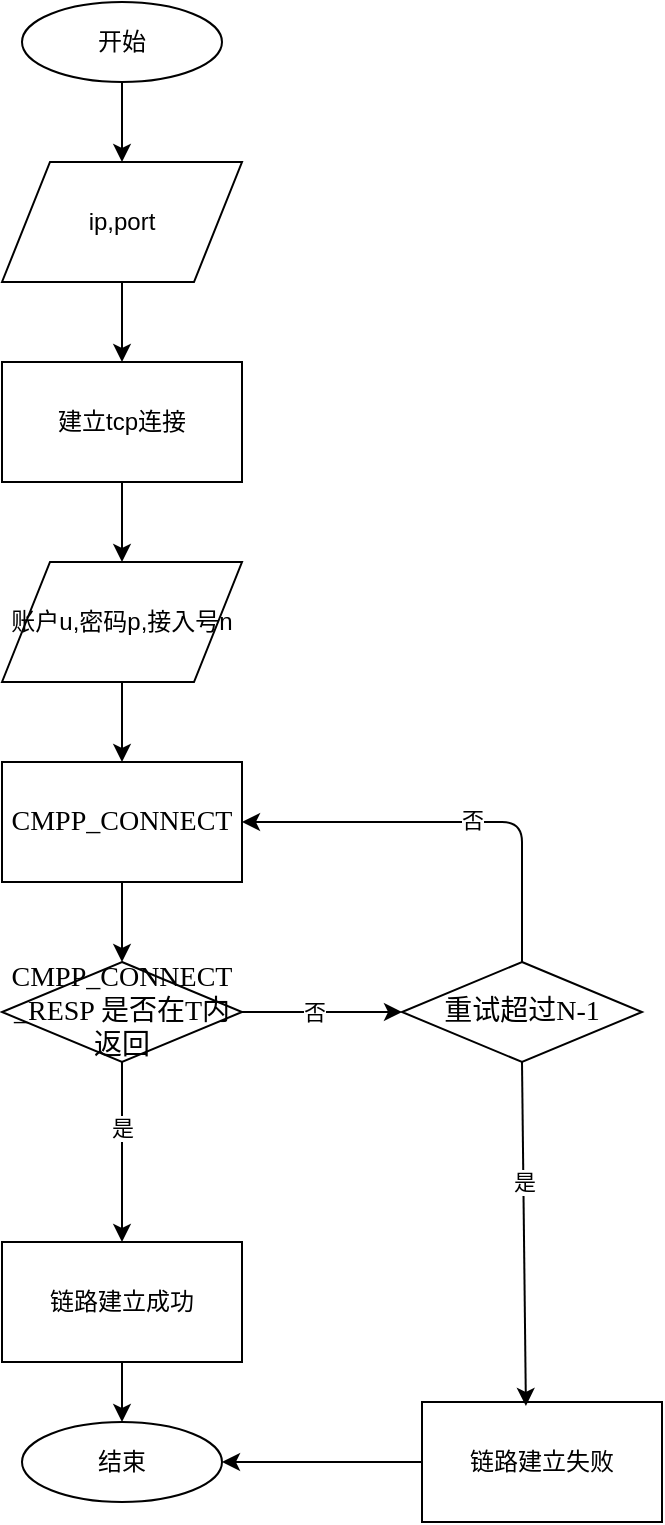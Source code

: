 <mxfile version="13.1.1" type="github">
  <diagram id="0-RFVuraUf7fSvYIvw6F" name="Page-1">
    <mxGraphModel dx="1422" dy="713" grid="1" gridSize="10" guides="1" tooltips="1" connect="1" arrows="1" fold="1" page="1" pageScale="1" pageWidth="827" pageHeight="1169" math="0" shadow="0">
      <root>
        <mxCell id="0" />
        <mxCell id="1" parent="0" />
        <mxCell id="lWT4EILyouGZOtEGmvAP-1" value="开始" style="ellipse;whiteSpace=wrap;html=1;" vertex="1" parent="1">
          <mxGeometry x="100" y="70" width="100" height="40" as="geometry" />
        </mxCell>
        <mxCell id="lWT4EILyouGZOtEGmvAP-3" value="结束" style="ellipse;whiteSpace=wrap;html=1;" vertex="1" parent="1">
          <mxGeometry x="100" y="780" width="100" height="40" as="geometry" />
        </mxCell>
        <mxCell id="lWT4EILyouGZOtEGmvAP-4" value="&lt;span lang=&quot;EN-US&quot; style=&quot;font-size: 10.5pt ; font-family: &amp;#34;times new roman&amp;#34; , serif&quot;&gt;CMPP­_CONNECT&lt;/span&gt;" style="rounded=0;whiteSpace=wrap;html=1;" vertex="1" parent="1">
          <mxGeometry x="90" y="450" width="120" height="60" as="geometry" />
        </mxCell>
        <mxCell id="lWT4EILyouGZOtEGmvAP-5" value="ip,port" style="shape=parallelogram;perimeter=parallelogramPerimeter;whiteSpace=wrap;html=1;" vertex="1" parent="1">
          <mxGeometry x="90" y="150" width="120" height="60" as="geometry" />
        </mxCell>
        <mxCell id="lWT4EILyouGZOtEGmvAP-6" value="建立tcp连接" style="rounded=0;whiteSpace=wrap;html=1;" vertex="1" parent="1">
          <mxGeometry x="90" y="250" width="120" height="60" as="geometry" />
        </mxCell>
        <mxCell id="lWT4EILyouGZOtEGmvAP-7" value="账户u,密码p,接入号n" style="shape=parallelogram;perimeter=parallelogramPerimeter;whiteSpace=wrap;html=1;" vertex="1" parent="1">
          <mxGeometry x="90" y="350" width="120" height="60" as="geometry" />
        </mxCell>
        <mxCell id="lWT4EILyouGZOtEGmvAP-8" value="&lt;span style=&quot;font-family: &amp;#34;times new roman&amp;#34; , serif ; font-size: 14px&quot;&gt;CMPP­_CONNECT&lt;br&gt;_RESP 是否在T内返回&lt;br&gt;&lt;/span&gt;" style="rhombus;whiteSpace=wrap;html=1;" vertex="1" parent="1">
          <mxGeometry x="90" y="550" width="120" height="50" as="geometry" />
        </mxCell>
        <mxCell id="lWT4EILyouGZOtEGmvAP-9" value="" style="endArrow=classic;html=1;exitX=0.5;exitY=1;exitDx=0;exitDy=0;entryX=0.5;entryY=0;entryDx=0;entryDy=0;" edge="1" parent="1" source="lWT4EILyouGZOtEGmvAP-12" target="lWT4EILyouGZOtEGmvAP-3">
          <mxGeometry width="50" height="50" relative="1" as="geometry">
            <mxPoint x="150" y="680" as="sourcePoint" />
            <mxPoint x="440" y="430" as="targetPoint" />
          </mxGeometry>
        </mxCell>
        <mxCell id="lWT4EILyouGZOtEGmvAP-11" value="" style="endArrow=classic;html=1;exitX=0.5;exitY=1;exitDx=0;exitDy=0;entryX=0.5;entryY=0;entryDx=0;entryDy=0;" edge="1" parent="1" source="lWT4EILyouGZOtEGmvAP-8" target="lWT4EILyouGZOtEGmvAP-12">
          <mxGeometry width="50" height="50" relative="1" as="geometry">
            <mxPoint x="150" y="600" as="sourcePoint" />
            <mxPoint x="150" y="640" as="targetPoint" />
          </mxGeometry>
        </mxCell>
        <mxCell id="lWT4EILyouGZOtEGmvAP-25" value="是" style="edgeLabel;html=1;align=center;verticalAlign=middle;resizable=0;points=[];" vertex="1" connectable="0" parent="lWT4EILyouGZOtEGmvAP-11">
          <mxGeometry x="-0.267" y="1" relative="1" as="geometry">
            <mxPoint x="-1" as="offset" />
          </mxGeometry>
        </mxCell>
        <mxCell id="lWT4EILyouGZOtEGmvAP-12" value="链路建立成功" style="rounded=0;whiteSpace=wrap;html=1;" vertex="1" parent="1">
          <mxGeometry x="90" y="690" width="120" height="60" as="geometry" />
        </mxCell>
        <mxCell id="lWT4EILyouGZOtEGmvAP-15" value="&lt;span style=&quot;font-family: &amp;#34;times new roman&amp;#34; , serif ; font-size: 14px&quot;&gt;重试超过N-1&lt;br&gt;&lt;/span&gt;" style="rhombus;whiteSpace=wrap;html=1;" vertex="1" parent="1">
          <mxGeometry x="290" y="550" width="120" height="50" as="geometry" />
        </mxCell>
        <mxCell id="lWT4EILyouGZOtEGmvAP-16" value="链路建立失败" style="rounded=0;whiteSpace=wrap;html=1;" vertex="1" parent="1">
          <mxGeometry x="300" y="770" width="120" height="60" as="geometry" />
        </mxCell>
        <mxCell id="lWT4EILyouGZOtEGmvAP-17" value="" style="endArrow=classic;html=1;exitX=0.5;exitY=1;exitDx=0;exitDy=0;entryX=0.433;entryY=0.033;entryDx=0;entryDy=0;entryPerimeter=0;" edge="1" parent="1" source="lWT4EILyouGZOtEGmvAP-15" target="lWT4EILyouGZOtEGmvAP-16">
          <mxGeometry width="50" height="50" relative="1" as="geometry">
            <mxPoint x="300" y="660" as="sourcePoint" />
            <mxPoint x="350" y="610" as="targetPoint" />
          </mxGeometry>
        </mxCell>
        <mxCell id="lWT4EILyouGZOtEGmvAP-26" value="是" style="edgeLabel;html=1;align=center;verticalAlign=middle;resizable=0;points=[];" vertex="1" connectable="0" parent="lWT4EILyouGZOtEGmvAP-17">
          <mxGeometry x="-0.303" y="5" relative="1" as="geometry">
            <mxPoint x="-5.33" as="offset" />
          </mxGeometry>
        </mxCell>
        <mxCell id="lWT4EILyouGZOtEGmvAP-18" value="" style="endArrow=classic;html=1;exitX=0.5;exitY=1;exitDx=0;exitDy=0;entryX=0.5;entryY=0;entryDx=0;entryDy=0;" edge="1" parent="1" source="lWT4EILyouGZOtEGmvAP-1" target="lWT4EILyouGZOtEGmvAP-5">
          <mxGeometry width="50" height="50" relative="1" as="geometry">
            <mxPoint x="390" y="290" as="sourcePoint" />
            <mxPoint x="440" y="240" as="targetPoint" />
          </mxGeometry>
        </mxCell>
        <mxCell id="lWT4EILyouGZOtEGmvAP-19" value="" style="endArrow=classic;html=1;exitX=0.5;exitY=1;exitDx=0;exitDy=0;" edge="1" parent="1" source="lWT4EILyouGZOtEGmvAP-5" target="lWT4EILyouGZOtEGmvAP-6">
          <mxGeometry width="50" height="50" relative="1" as="geometry">
            <mxPoint x="330" y="250" as="sourcePoint" />
            <mxPoint x="380" y="200" as="targetPoint" />
          </mxGeometry>
        </mxCell>
        <mxCell id="lWT4EILyouGZOtEGmvAP-20" value="" style="endArrow=classic;html=1;exitX=0.5;exitY=1;exitDx=0;exitDy=0;entryX=0.5;entryY=0;entryDx=0;entryDy=0;" edge="1" parent="1" source="lWT4EILyouGZOtEGmvAP-6" target="lWT4EILyouGZOtEGmvAP-7">
          <mxGeometry width="50" height="50" relative="1" as="geometry">
            <mxPoint x="250" y="370" as="sourcePoint" />
            <mxPoint x="300" y="320" as="targetPoint" />
          </mxGeometry>
        </mxCell>
        <mxCell id="lWT4EILyouGZOtEGmvAP-21" value="" style="endArrow=classic;html=1;exitX=0.5;exitY=1;exitDx=0;exitDy=0;entryX=0.5;entryY=0;entryDx=0;entryDy=0;" edge="1" parent="1" source="lWT4EILyouGZOtEGmvAP-7" target="lWT4EILyouGZOtEGmvAP-4">
          <mxGeometry width="50" height="50" relative="1" as="geometry">
            <mxPoint x="140" y="430" as="sourcePoint" />
            <mxPoint x="140" y="470" as="targetPoint" />
          </mxGeometry>
        </mxCell>
        <mxCell id="lWT4EILyouGZOtEGmvAP-22" value="" style="endArrow=classic;html=1;exitX=0.5;exitY=1;exitDx=0;exitDy=0;entryX=0.5;entryY=0;entryDx=0;entryDy=0;" edge="1" parent="1" source="lWT4EILyouGZOtEGmvAP-4" target="lWT4EILyouGZOtEGmvAP-8">
          <mxGeometry width="50" height="50" relative="1" as="geometry">
            <mxPoint x="160" y="530" as="sourcePoint" />
            <mxPoint x="160" y="570" as="targetPoint" />
          </mxGeometry>
        </mxCell>
        <mxCell id="lWT4EILyouGZOtEGmvAP-23" value="" style="endArrow=classic;html=1;exitX=1;exitY=0.5;exitDx=0;exitDy=0;entryX=0;entryY=0.5;entryDx=0;entryDy=0;" edge="1" parent="1" source="lWT4EILyouGZOtEGmvAP-8" target="lWT4EILyouGZOtEGmvAP-15">
          <mxGeometry width="50" height="50" relative="1" as="geometry">
            <mxPoint x="240" y="570" as="sourcePoint" />
            <mxPoint x="240" y="610" as="targetPoint" />
            <Array as="points">
              <mxPoint x="260" y="575" />
            </Array>
          </mxGeometry>
        </mxCell>
        <mxCell id="lWT4EILyouGZOtEGmvAP-24" value="否" style="edgeLabel;html=1;align=center;verticalAlign=middle;resizable=0;points=[];" vertex="1" connectable="0" parent="lWT4EILyouGZOtEGmvAP-23">
          <mxGeometry x="0.25" y="-15" relative="1" as="geometry">
            <mxPoint x="-14" y="-15" as="offset" />
          </mxGeometry>
        </mxCell>
        <mxCell id="lWT4EILyouGZOtEGmvAP-27" value="" style="endArrow=classic;html=1;exitX=0;exitY=0.5;exitDx=0;exitDy=0;entryX=1;entryY=0.5;entryDx=0;entryDy=0;" edge="1" parent="1" source="lWT4EILyouGZOtEGmvAP-16" target="lWT4EILyouGZOtEGmvAP-3">
          <mxGeometry width="50" height="50" relative="1" as="geometry">
            <mxPoint x="270" y="850" as="sourcePoint" />
            <mxPoint x="320" y="800" as="targetPoint" />
          </mxGeometry>
        </mxCell>
        <mxCell id="lWT4EILyouGZOtEGmvAP-28" value="" style="endArrow=classic;html=1;exitX=0.5;exitY=0;exitDx=0;exitDy=0;entryX=1;entryY=0.5;entryDx=0;entryDy=0;edgeStyle=orthogonalEdgeStyle;" edge="1" parent="1" source="lWT4EILyouGZOtEGmvAP-15" target="lWT4EILyouGZOtEGmvAP-4">
          <mxGeometry width="50" height="50" relative="1" as="geometry">
            <mxPoint x="340" y="500" as="sourcePoint" />
            <mxPoint x="390" y="450" as="targetPoint" />
          </mxGeometry>
        </mxCell>
        <mxCell id="lWT4EILyouGZOtEGmvAP-29" value="否" style="edgeLabel;html=1;align=center;verticalAlign=middle;resizable=0;points=[];" vertex="1" connectable="0" parent="lWT4EILyouGZOtEGmvAP-28">
          <mxGeometry x="-0.333" y="25" relative="1" as="geometry">
            <mxPoint x="-25" y="-26" as="offset" />
          </mxGeometry>
        </mxCell>
      </root>
    </mxGraphModel>
  </diagram>
</mxfile>
